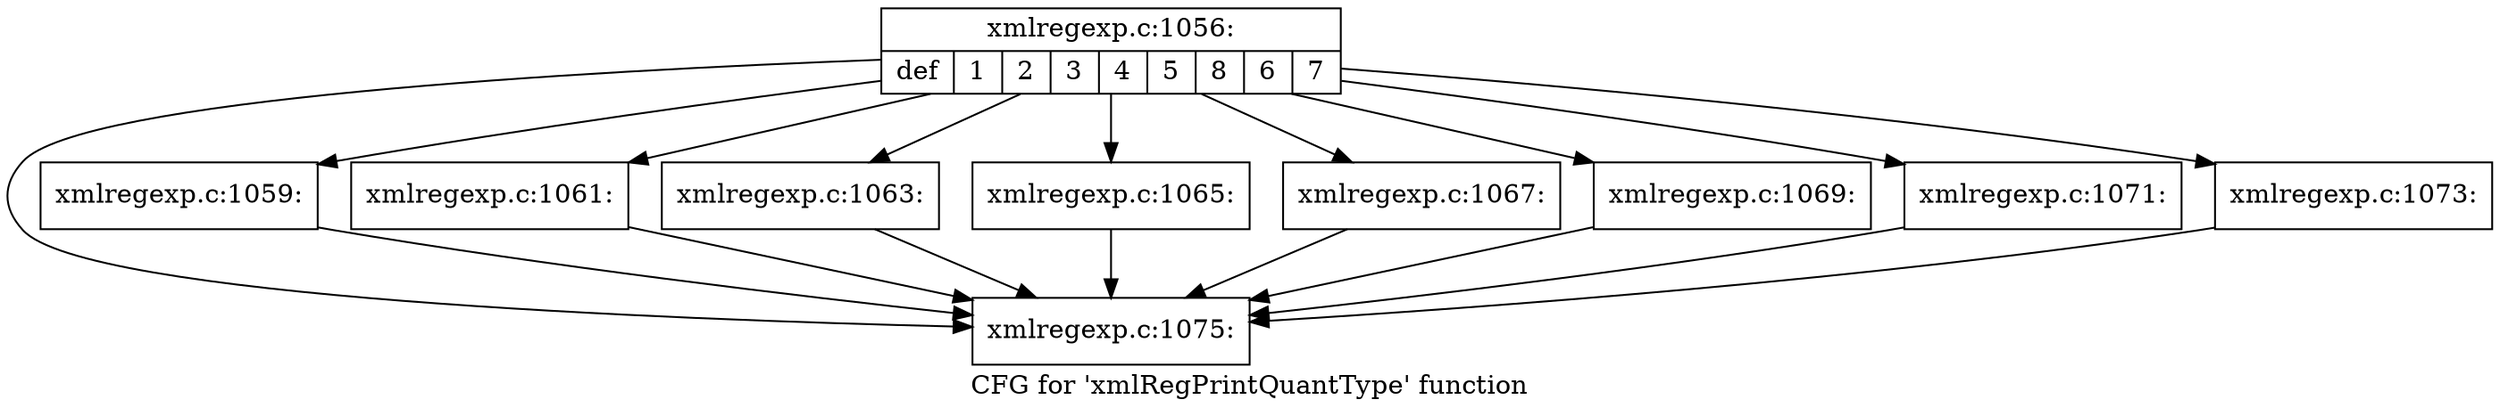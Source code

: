 digraph "CFG for 'xmlRegPrintQuantType' function" {
	label="CFG for 'xmlRegPrintQuantType' function";

	Node0x42923f0 [shape=record,label="{xmlregexp.c:1056:|{<s0>def|<s1>1|<s2>2|<s3>3|<s4>4|<s5>5|<s6>8|<s7>6|<s8>7}}"];
	Node0x42923f0 -> Node0x4291e30;
	Node0x42923f0 -> Node0x42a4550;
	Node0x42923f0 -> Node0x42a47c0;
	Node0x42923f0 -> Node0x42a4b90;
	Node0x42923f0 -> Node0x42a4f80;
	Node0x42923f0 -> Node0x42a5370;
	Node0x42923f0 -> Node0x42a5760;
	Node0x42923f0 -> Node0x42a5b50;
	Node0x42923f0 -> Node0x42a5f50;
	Node0x42a4550 [shape=record,label="{xmlregexp.c:1059:}"];
	Node0x42a4550 -> Node0x4291e30;
	Node0x42a47c0 [shape=record,label="{xmlregexp.c:1061:}"];
	Node0x42a47c0 -> Node0x4291e30;
	Node0x42a4b90 [shape=record,label="{xmlregexp.c:1063:}"];
	Node0x42a4b90 -> Node0x4291e30;
	Node0x42a4f80 [shape=record,label="{xmlregexp.c:1065:}"];
	Node0x42a4f80 -> Node0x4291e30;
	Node0x42a5370 [shape=record,label="{xmlregexp.c:1067:}"];
	Node0x42a5370 -> Node0x4291e30;
	Node0x42a5760 [shape=record,label="{xmlregexp.c:1069:}"];
	Node0x42a5760 -> Node0x4291e30;
	Node0x42a5b50 [shape=record,label="{xmlregexp.c:1071:}"];
	Node0x42a5b50 -> Node0x4291e30;
	Node0x42a5f50 [shape=record,label="{xmlregexp.c:1073:}"];
	Node0x42a5f50 -> Node0x4291e30;
	Node0x4291e30 [shape=record,label="{xmlregexp.c:1075:}"];
}

